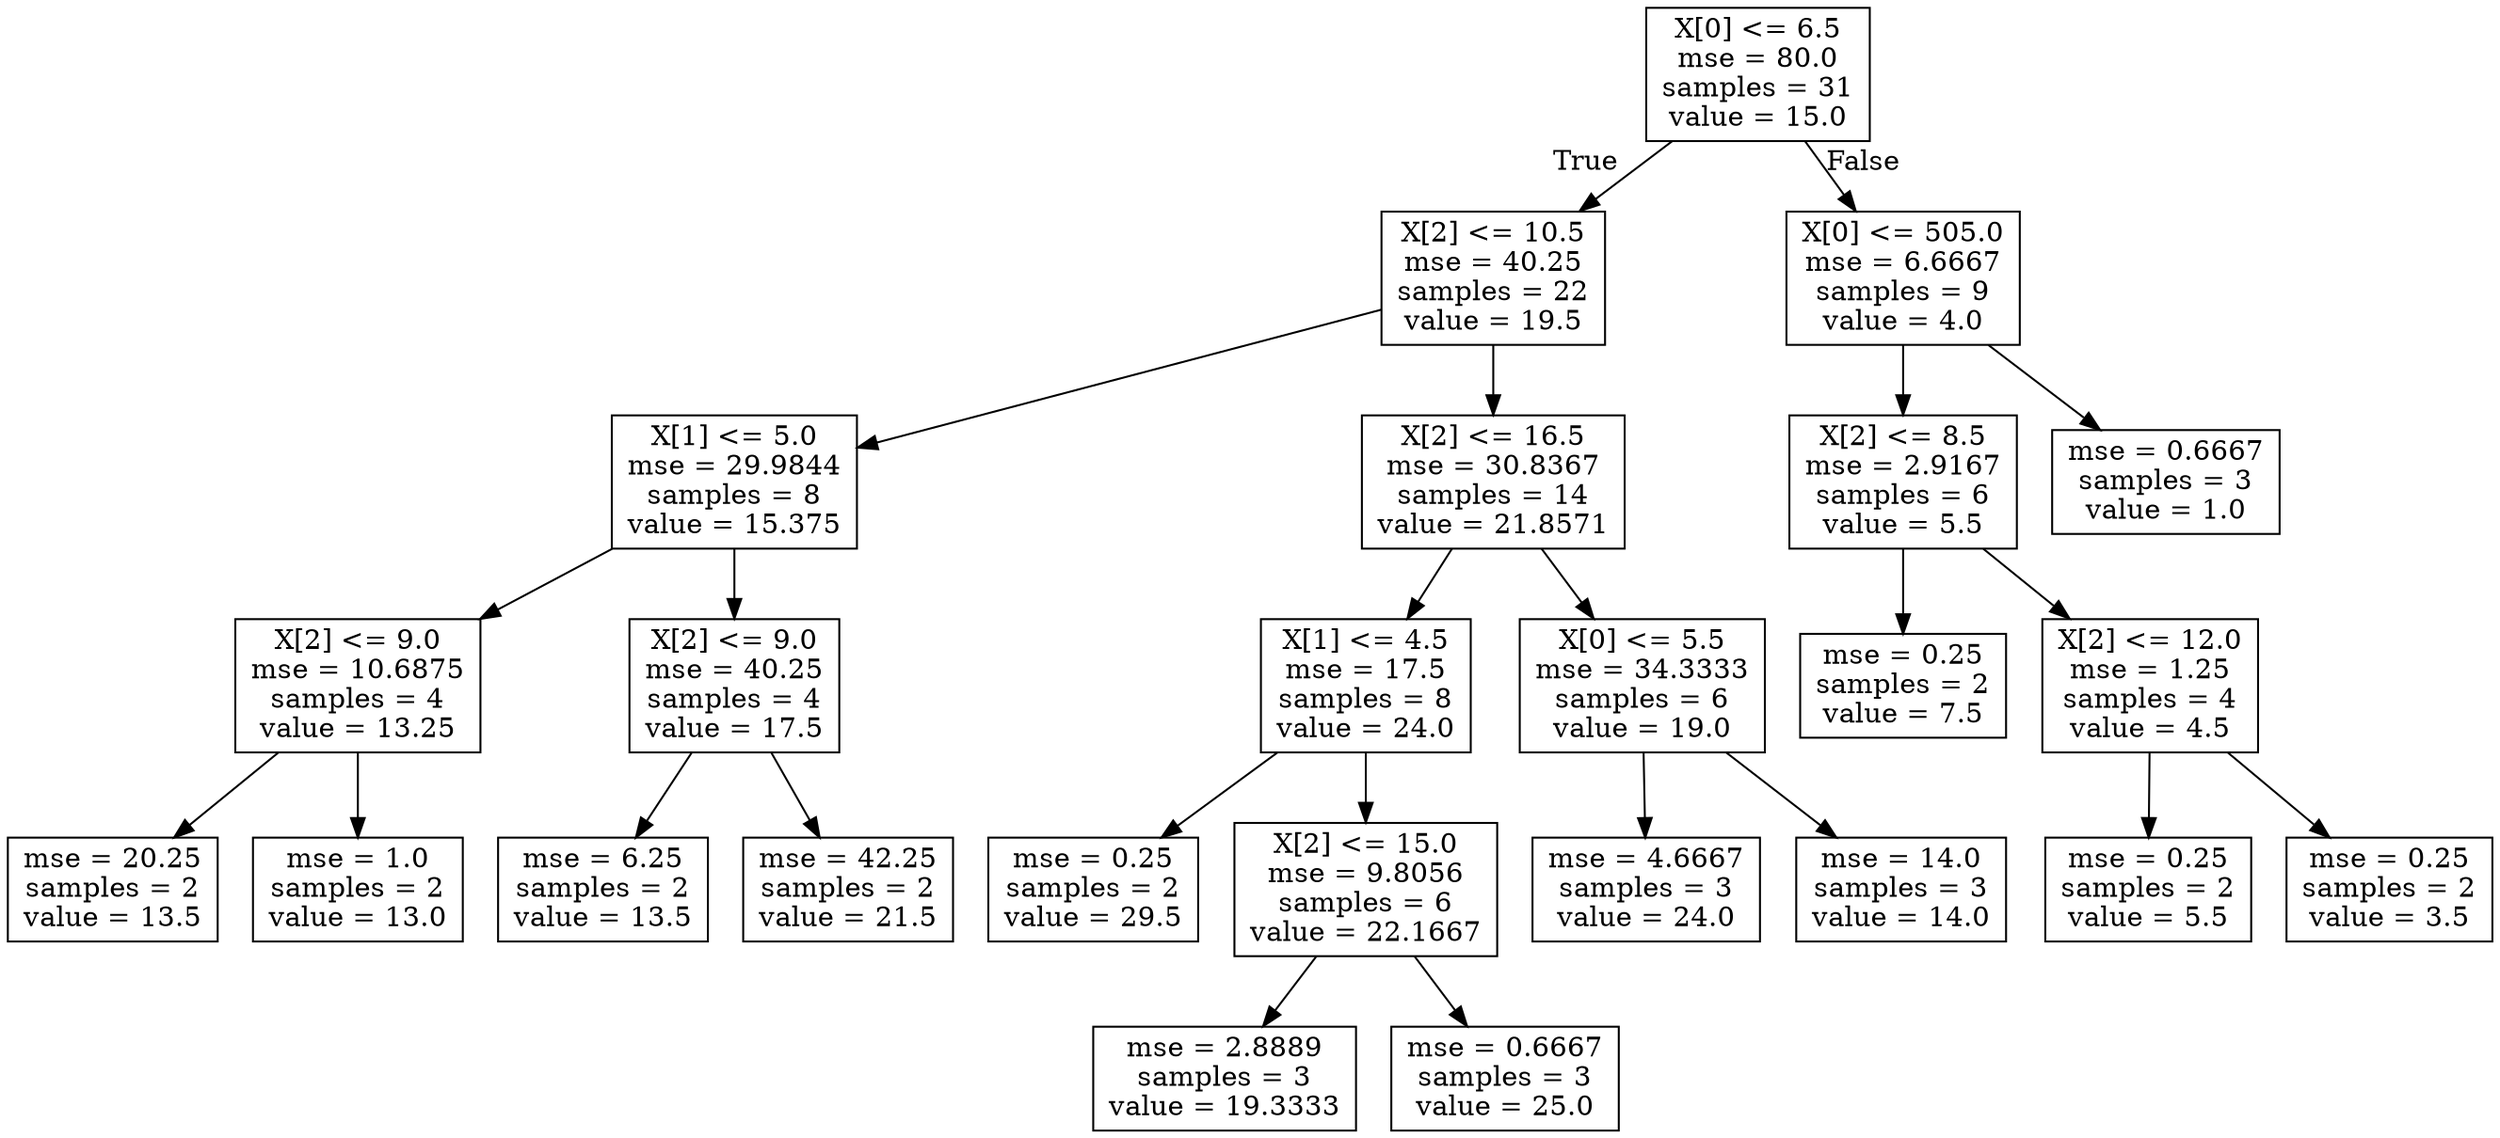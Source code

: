 digraph Tree {
node [shape=box] ;
0 [label="X[0] <= 6.5\nmse = 80.0\nsamples = 31\nvalue = 15.0"] ;
1 [label="X[2] <= 10.5\nmse = 40.25\nsamples = 22\nvalue = 19.5"] ;
0 -> 1 [labeldistance=2.5, labelangle=45, headlabel="True"] ;
2 [label="X[1] <= 5.0\nmse = 29.9844\nsamples = 8\nvalue = 15.375"] ;
1 -> 2 ;
3 [label="X[2] <= 9.0\nmse = 10.6875\nsamples = 4\nvalue = 13.25"] ;
2 -> 3 ;
4 [label="mse = 20.25\nsamples = 2\nvalue = 13.5"] ;
3 -> 4 ;
5 [label="mse = 1.0\nsamples = 2\nvalue = 13.0"] ;
3 -> 5 ;
6 [label="X[2] <= 9.0\nmse = 40.25\nsamples = 4\nvalue = 17.5"] ;
2 -> 6 ;
7 [label="mse = 6.25\nsamples = 2\nvalue = 13.5"] ;
6 -> 7 ;
8 [label="mse = 42.25\nsamples = 2\nvalue = 21.5"] ;
6 -> 8 ;
9 [label="X[2] <= 16.5\nmse = 30.8367\nsamples = 14\nvalue = 21.8571"] ;
1 -> 9 ;
10 [label="X[1] <= 4.5\nmse = 17.5\nsamples = 8\nvalue = 24.0"] ;
9 -> 10 ;
11 [label="mse = 0.25\nsamples = 2\nvalue = 29.5"] ;
10 -> 11 ;
12 [label="X[2] <= 15.0\nmse = 9.8056\nsamples = 6\nvalue = 22.1667"] ;
10 -> 12 ;
13 [label="mse = 2.8889\nsamples = 3\nvalue = 19.3333"] ;
12 -> 13 ;
14 [label="mse = 0.6667\nsamples = 3\nvalue = 25.0"] ;
12 -> 14 ;
15 [label="X[0] <= 5.5\nmse = 34.3333\nsamples = 6\nvalue = 19.0"] ;
9 -> 15 ;
16 [label="mse = 4.6667\nsamples = 3\nvalue = 24.0"] ;
15 -> 16 ;
17 [label="mse = 14.0\nsamples = 3\nvalue = 14.0"] ;
15 -> 17 ;
18 [label="X[0] <= 505.0\nmse = 6.6667\nsamples = 9\nvalue = 4.0"] ;
0 -> 18 [labeldistance=2.5, labelangle=-45, headlabel="False"] ;
19 [label="X[2] <= 8.5\nmse = 2.9167\nsamples = 6\nvalue = 5.5"] ;
18 -> 19 ;
20 [label="mse = 0.25\nsamples = 2\nvalue = 7.5"] ;
19 -> 20 ;
21 [label="X[2] <= 12.0\nmse = 1.25\nsamples = 4\nvalue = 4.5"] ;
19 -> 21 ;
22 [label="mse = 0.25\nsamples = 2\nvalue = 5.5"] ;
21 -> 22 ;
23 [label="mse = 0.25\nsamples = 2\nvalue = 3.5"] ;
21 -> 23 ;
24 [label="mse = 0.6667\nsamples = 3\nvalue = 1.0"] ;
18 -> 24 ;
}